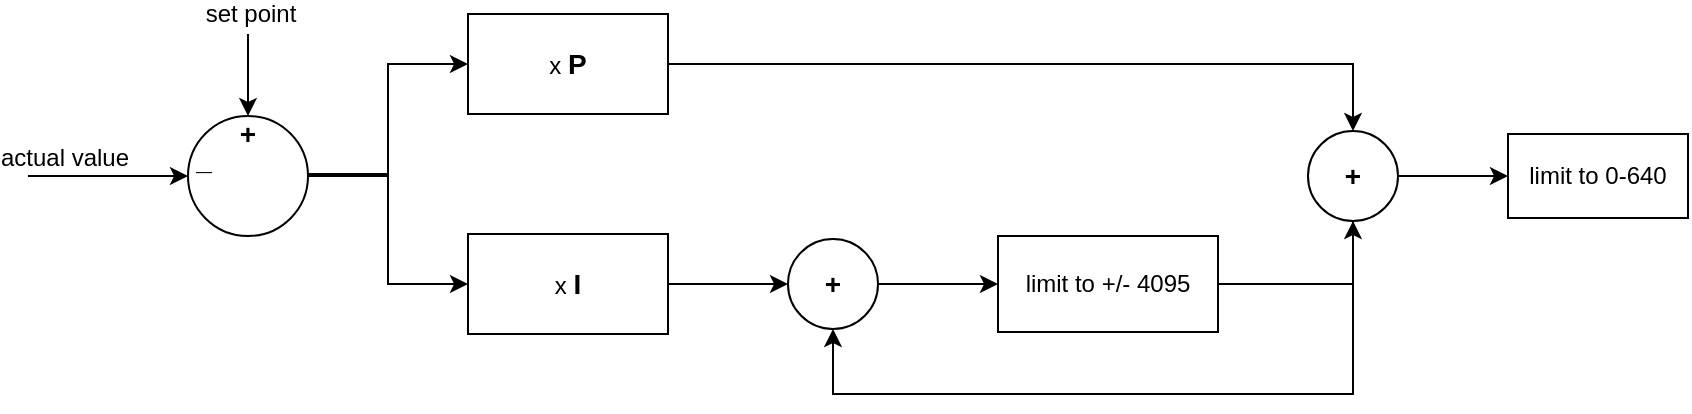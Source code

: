 <mxfile version="12.2.2" type="device" pages="1"><diagram id="43EVF7deDHcsdPRGe8jT" name="Page-1"><mxGraphModel dx="2337" dy="940" grid="1" gridSize="10" guides="1" tooltips="1" connect="1" arrows="1" fold="1" page="1" pageScale="1" pageWidth="827" pageHeight="1169" math="0" shadow="0"><root><mxCell id="0"/><mxCell id="1" parent="0"/><mxCell id="AidOh8bFJDmxqKGSDuS_-11" style="edgeStyle=orthogonalEdgeStyle;rounded=0;orthogonalLoop=1;jettySize=auto;html=1;exitX=1;exitY=0.5;exitDx=0;exitDy=0;entryX=0;entryY=0.5;entryDx=0;entryDy=0;" edge="1" parent="1" source="AidOh8bFJDmxqKGSDuS_-1" target="AidOh8bFJDmxqKGSDuS_-4"><mxGeometry relative="1" as="geometry"/></mxCell><mxCell id="AidOh8bFJDmxqKGSDuS_-20" style="edgeStyle=orthogonalEdgeStyle;rounded=0;orthogonalLoop=1;jettySize=auto;html=1;exitX=0.5;exitY=0;exitDx=0;exitDy=0;startArrow=classic;startFill=1;endArrow=none;endFill=0;" edge="1" parent="1" source="AidOh8bFJDmxqKGSDuS_-1"><mxGeometry relative="1" as="geometry"><mxPoint x="70" y="130" as="targetPoint"/></mxGeometry></mxCell><mxCell id="AidOh8bFJDmxqKGSDuS_-22" value="set point" style="text;html=1;resizable=0;points=[];align=center;verticalAlign=middle;labelBackgroundColor=#ffffff;" vertex="1" connectable="0" parent="AidOh8bFJDmxqKGSDuS_-20"><mxGeometry x="0.011" y="7" relative="1" as="geometry"><mxPoint x="7" y="-30.5" as="offset"/></mxGeometry></mxCell><mxCell id="AidOh8bFJDmxqKGSDuS_-21" style="edgeStyle=orthogonalEdgeStyle;rounded=0;orthogonalLoop=1;jettySize=auto;html=1;exitX=0;exitY=0.5;exitDx=0;exitDy=0;startArrow=classic;startFill=1;endArrow=none;endFill=0;" edge="1" parent="1" source="AidOh8bFJDmxqKGSDuS_-1"><mxGeometry relative="1" as="geometry"><mxPoint x="-40" y="201" as="targetPoint"/></mxGeometry></mxCell><mxCell id="AidOh8bFJDmxqKGSDuS_-23" value="actual value" style="text;html=1;resizable=0;points=[];align=center;verticalAlign=middle;labelBackgroundColor=#ffffff;" vertex="1" connectable="0" parent="AidOh8bFJDmxqKGSDuS_-21"><mxGeometry x="0.291" y="-1" relative="1" as="geometry"><mxPoint x="-11" y="-9" as="offset"/></mxGeometry></mxCell><mxCell id="AidOh8bFJDmxqKGSDuS_-1" value="" style="ellipse;whiteSpace=wrap;html=1;aspect=fixed;" vertex="1" parent="1"><mxGeometry x="40" y="171" width="60" height="60" as="geometry"/></mxCell><mxCell id="AidOh8bFJDmxqKGSDuS_-2" value="&lt;b&gt;&lt;font style=&quot;font-size: 14px&quot;&gt;+&lt;/font&gt;&lt;/b&gt;" style="text;html=1;strokeColor=none;fillColor=none;align=center;verticalAlign=middle;whiteSpace=wrap;rounded=0;" vertex="1" parent="1"><mxGeometry x="65" y="175.5" width="10" height="9" as="geometry"/></mxCell><mxCell id="AidOh8bFJDmxqKGSDuS_-3" value="&lt;font style=&quot;font-size: 14px&quot;&gt;&lt;b&gt;_&lt;/b&gt;&lt;/font&gt;" style="text;html=1;strokeColor=none;fillColor=none;align=center;verticalAlign=middle;whiteSpace=wrap;rounded=0;" vertex="1" parent="1"><mxGeometry x="43" y="188.5" width="10" height="9" as="geometry"/></mxCell><mxCell id="AidOh8bFJDmxqKGSDuS_-16" style="edgeStyle=orthogonalEdgeStyle;rounded=0;orthogonalLoop=1;jettySize=auto;html=1;exitX=1;exitY=0.5;exitDx=0;exitDy=0;entryX=0.5;entryY=0;entryDx=0;entryDy=0;startArrow=none;startFill=0;endArrow=classic;endFill=1;" edge="1" parent="1" source="AidOh8bFJDmxqKGSDuS_-4" target="AidOh8bFJDmxqKGSDuS_-9"><mxGeometry relative="1" as="geometry"/></mxCell><mxCell id="AidOh8bFJDmxqKGSDuS_-4" value="x &lt;font style=&quot;font-size: 14px&quot;&gt;&lt;b&gt;P&lt;/b&gt;&lt;/font&gt;" style="rounded=0;whiteSpace=wrap;html=1;" vertex="1" parent="1"><mxGeometry x="180" y="120" width="100" height="50" as="geometry"/></mxCell><mxCell id="AidOh8bFJDmxqKGSDuS_-12" style="edgeStyle=orthogonalEdgeStyle;rounded=0;orthogonalLoop=1;jettySize=auto;html=1;exitX=0;exitY=0.5;exitDx=0;exitDy=0;endArrow=none;endFill=0;startArrow=classic;startFill=1;" edge="1" parent="1" source="AidOh8bFJDmxqKGSDuS_-5"><mxGeometry relative="1" as="geometry"><mxPoint x="100" y="200" as="targetPoint"/><Array as="points"><mxPoint x="140" y="255"/><mxPoint x="140" y="200"/></Array></mxGeometry></mxCell><mxCell id="AidOh8bFJDmxqKGSDuS_-13" style="edgeStyle=orthogonalEdgeStyle;rounded=0;orthogonalLoop=1;jettySize=auto;html=1;exitX=1;exitY=0.5;exitDx=0;exitDy=0;entryX=0;entryY=0.5;entryDx=0;entryDy=0;startArrow=none;startFill=0;endArrow=classic;endFill=1;" edge="1" parent="1" source="AidOh8bFJDmxqKGSDuS_-5" target="AidOh8bFJDmxqKGSDuS_-6"><mxGeometry relative="1" as="geometry"/></mxCell><mxCell id="AidOh8bFJDmxqKGSDuS_-5" value="x &lt;font style=&quot;font-size: 14px&quot;&gt;&lt;b&gt;I&lt;/b&gt;&lt;/font&gt;" style="rounded=0;whiteSpace=wrap;html=1;" vertex="1" parent="1"><mxGeometry x="180" y="230" width="100" height="50" as="geometry"/></mxCell><mxCell id="AidOh8bFJDmxqKGSDuS_-14" style="edgeStyle=orthogonalEdgeStyle;rounded=0;orthogonalLoop=1;jettySize=auto;html=1;exitX=1;exitY=0.5;exitDx=0;exitDy=0;entryX=0;entryY=0.5;entryDx=0;entryDy=0;startArrow=none;startFill=0;endArrow=classic;endFill=1;" edge="1" parent="1" source="AidOh8bFJDmxqKGSDuS_-6" target="AidOh8bFJDmxqKGSDuS_-7"><mxGeometry relative="1" as="geometry"/></mxCell><mxCell id="AidOh8bFJDmxqKGSDuS_-6" value="&lt;font style=&quot;font-size: 14px&quot;&gt;&lt;b&gt;+&lt;/b&gt;&lt;/font&gt;" style="ellipse;whiteSpace=wrap;html=1;aspect=fixed;" vertex="1" parent="1"><mxGeometry x="340" y="232.5" width="45" height="45" as="geometry"/></mxCell><mxCell id="AidOh8bFJDmxqKGSDuS_-15" style="edgeStyle=orthogonalEdgeStyle;rounded=0;orthogonalLoop=1;jettySize=auto;html=1;exitX=1;exitY=0.5;exitDx=0;exitDy=0;entryX=0.5;entryY=1;entryDx=0;entryDy=0;startArrow=none;startFill=0;endArrow=classic;endFill=1;" edge="1" parent="1" source="AidOh8bFJDmxqKGSDuS_-7" target="AidOh8bFJDmxqKGSDuS_-9"><mxGeometry relative="1" as="geometry"/></mxCell><mxCell id="AidOh8bFJDmxqKGSDuS_-7" value="limit to +/- 4095" style="rounded=0;whiteSpace=wrap;html=1;" vertex="1" parent="1"><mxGeometry x="445" y="231" width="110" height="48" as="geometry"/></mxCell><mxCell id="AidOh8bFJDmxqKGSDuS_-17" style="edgeStyle=orthogonalEdgeStyle;rounded=0;orthogonalLoop=1;jettySize=auto;html=1;exitX=1;exitY=0.5;exitDx=0;exitDy=0;startArrow=none;startFill=0;endArrow=classic;endFill=1;" edge="1" parent="1" source="AidOh8bFJDmxqKGSDuS_-9" target="AidOh8bFJDmxqKGSDuS_-10"><mxGeometry relative="1" as="geometry"/></mxCell><mxCell id="AidOh8bFJDmxqKGSDuS_-18" style="edgeStyle=orthogonalEdgeStyle;rounded=0;orthogonalLoop=1;jettySize=auto;html=1;exitX=0.5;exitY=1;exitDx=0;exitDy=0;entryX=0.5;entryY=1;entryDx=0;entryDy=0;startArrow=none;startFill=0;endArrow=classic;endFill=1;" edge="1" parent="1" source="AidOh8bFJDmxqKGSDuS_-9" target="AidOh8bFJDmxqKGSDuS_-6"><mxGeometry relative="1" as="geometry"><Array as="points"><mxPoint x="623" y="310"/><mxPoint x="363" y="310"/></Array></mxGeometry></mxCell><mxCell id="AidOh8bFJDmxqKGSDuS_-9" value="&lt;font style=&quot;font-size: 14px&quot;&gt;&lt;b&gt;+&lt;/b&gt;&lt;/font&gt;" style="ellipse;whiteSpace=wrap;html=1;aspect=fixed;" vertex="1" parent="1"><mxGeometry x="600" y="178.5" width="45" height="45" as="geometry"/></mxCell><mxCell id="AidOh8bFJDmxqKGSDuS_-10" value="limit to 0-640" style="rounded=0;whiteSpace=wrap;html=1;" vertex="1" parent="1"><mxGeometry x="700" y="180" width="90" height="42" as="geometry"/></mxCell></root></mxGraphModel></diagram></mxfile>